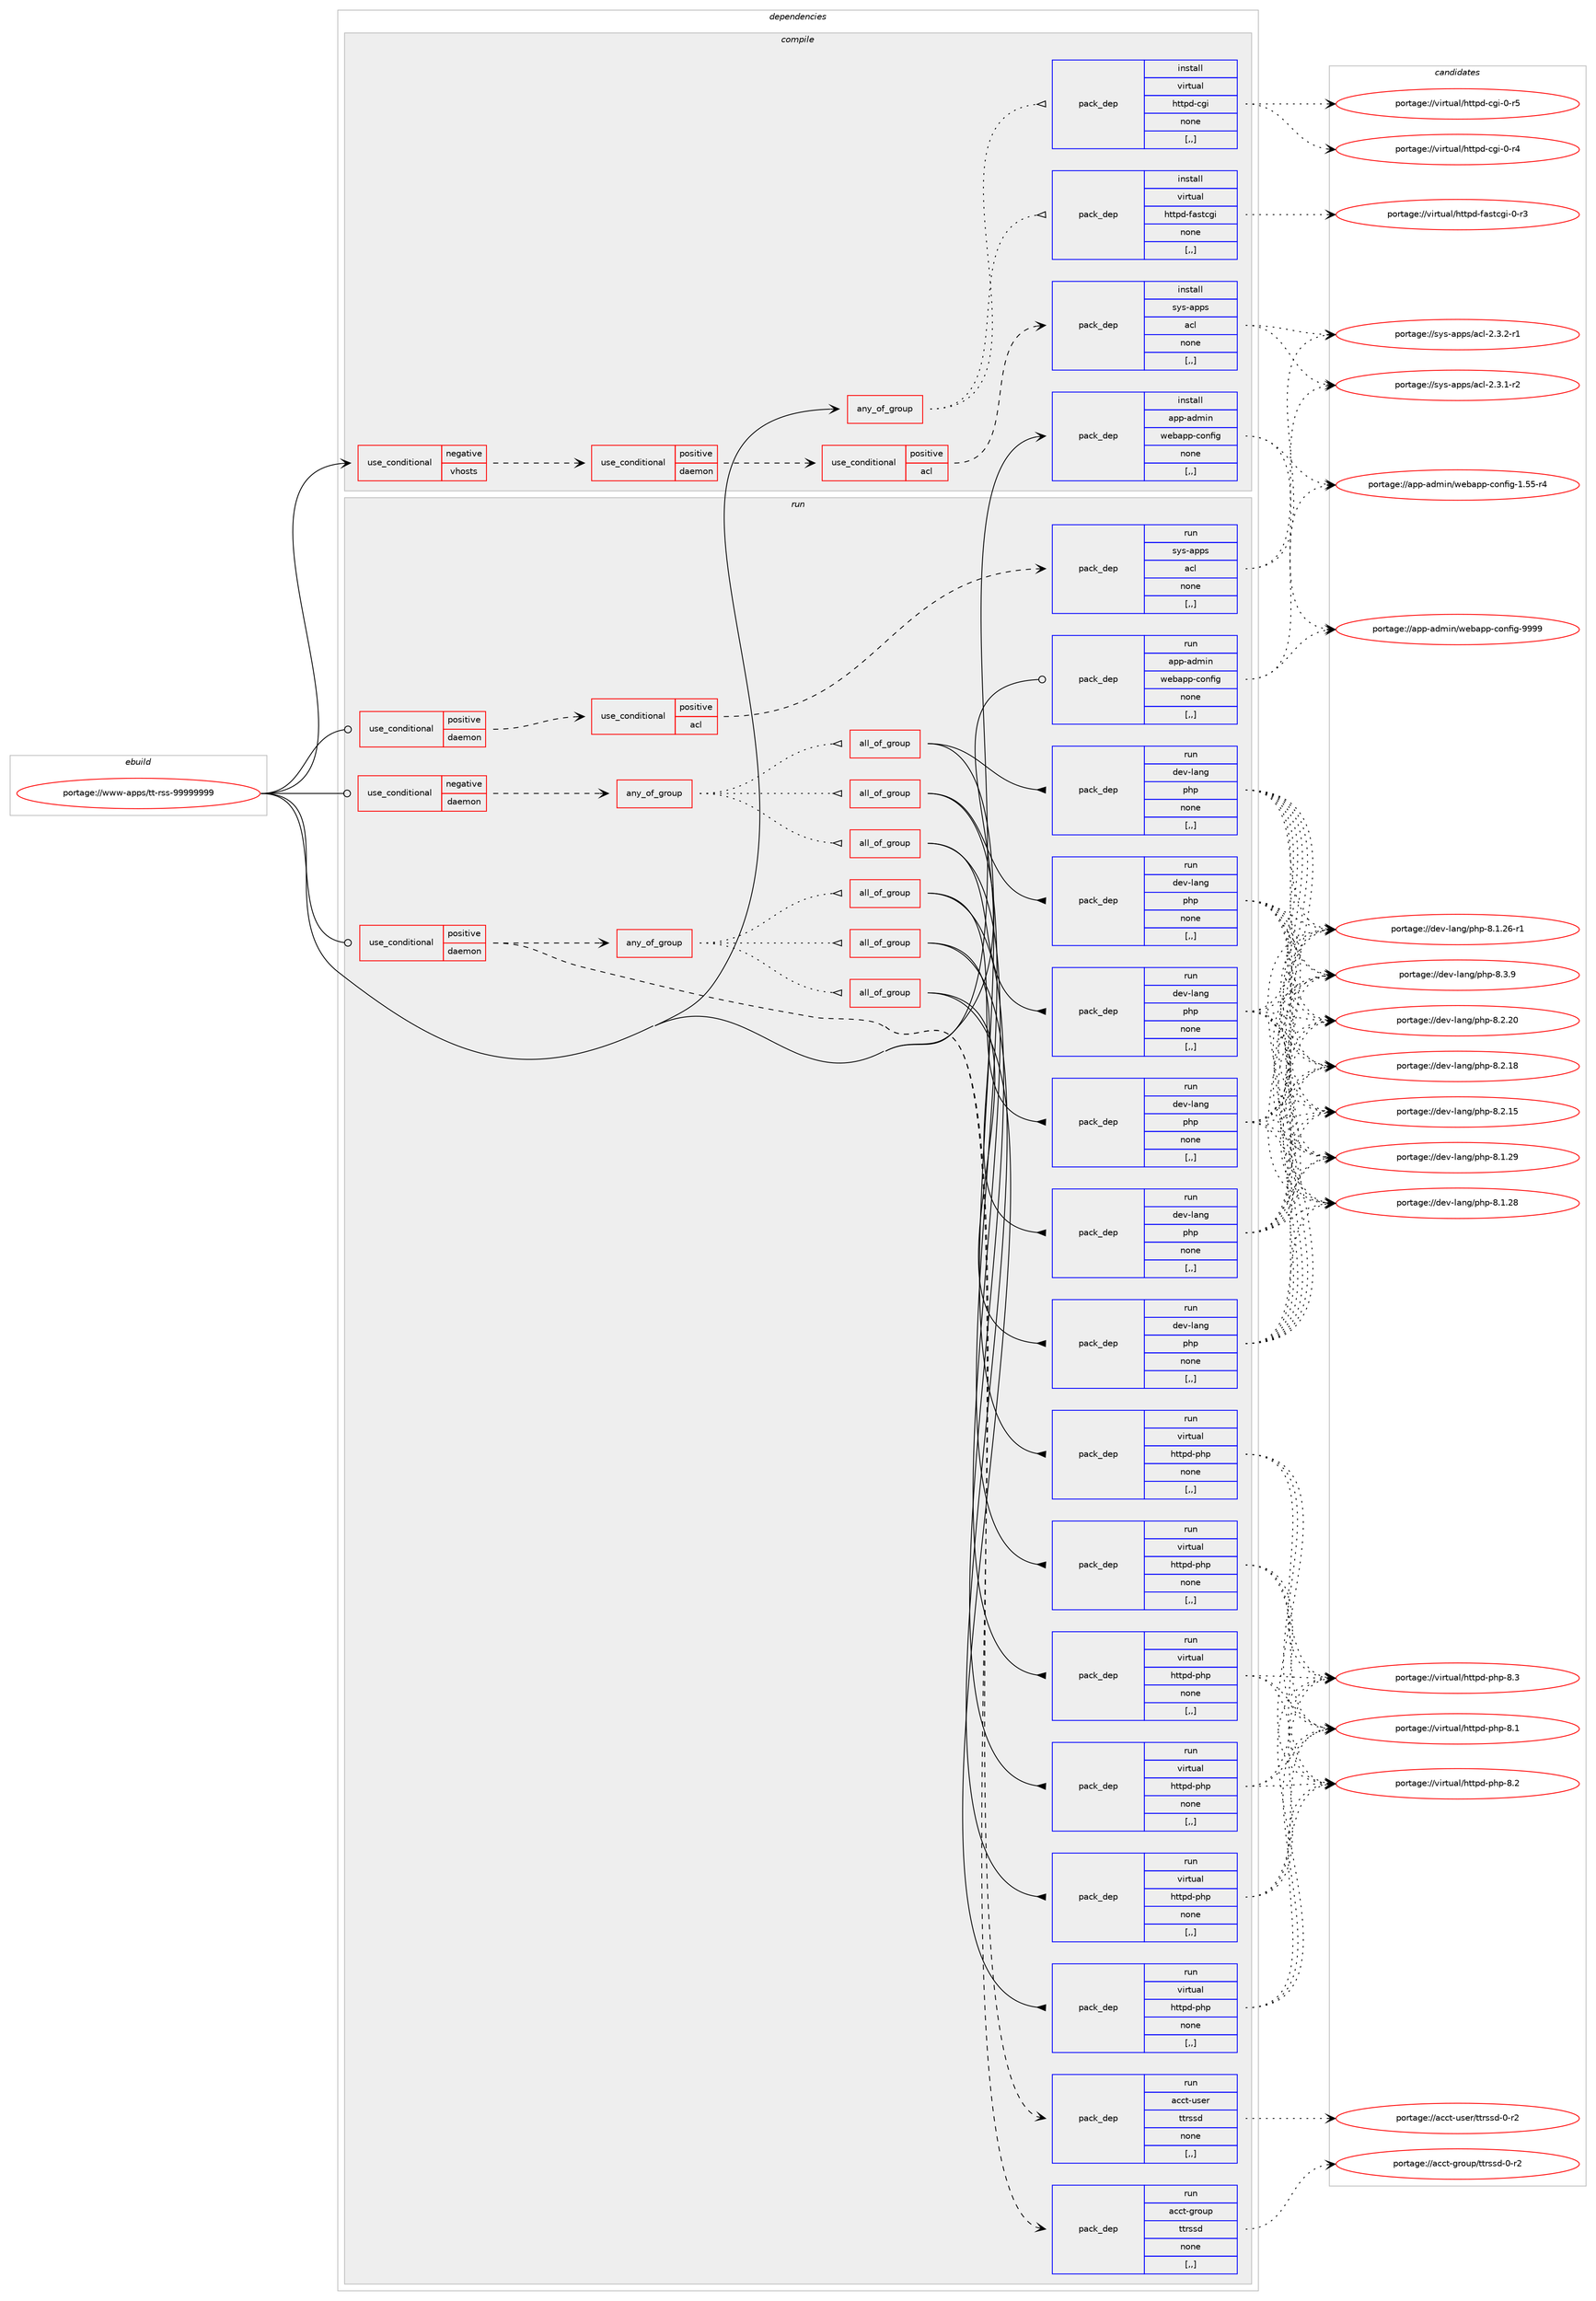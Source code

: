 digraph prolog {

# *************
# Graph options
# *************

newrank=true;
concentrate=true;
compound=true;
graph [rankdir=LR,fontname=Helvetica,fontsize=10,ranksep=1.5];#, ranksep=2.5, nodesep=0.2];
edge  [arrowhead=vee];
node  [fontname=Helvetica,fontsize=10];

# **********
# The ebuild
# **********

subgraph cluster_leftcol {
color=gray;
label=<<i>ebuild</i>>;
id [label="portage://www-apps/tt-rss-99999999", color=red, width=4, href="../www-apps/tt-rss-99999999.svg"];
}

# ****************
# The dependencies
# ****************

subgraph cluster_midcol {
color=gray;
label=<<i>dependencies</i>>;
subgraph cluster_compile {
fillcolor="#eeeeee";
style=filled;
label=<<i>compile</i>>;
subgraph any3084 {
dependency449308 [label=<<TABLE BORDER="0" CELLBORDER="1" CELLSPACING="0" CELLPADDING="4"><TR><TD CELLPADDING="10">any_of_group</TD></TR></TABLE>>, shape=none, color=red];subgraph pack326200 {
dependency449309 [label=<<TABLE BORDER="0" CELLBORDER="1" CELLSPACING="0" CELLPADDING="4" WIDTH="220"><TR><TD ROWSPAN="6" CELLPADDING="30">pack_dep</TD></TR><TR><TD WIDTH="110">install</TD></TR><TR><TD>virtual</TD></TR><TR><TD>httpd-cgi</TD></TR><TR><TD>none</TD></TR><TR><TD>[,,]</TD></TR></TABLE>>, shape=none, color=blue];
}
dependency449308:e -> dependency449309:w [weight=20,style="dotted",arrowhead="oinv"];
subgraph pack326201 {
dependency449310 [label=<<TABLE BORDER="0" CELLBORDER="1" CELLSPACING="0" CELLPADDING="4" WIDTH="220"><TR><TD ROWSPAN="6" CELLPADDING="30">pack_dep</TD></TR><TR><TD WIDTH="110">install</TD></TR><TR><TD>virtual</TD></TR><TR><TD>httpd-fastcgi</TD></TR><TR><TD>none</TD></TR><TR><TD>[,,]</TD></TR></TABLE>>, shape=none, color=blue];
}
dependency449308:e -> dependency449310:w [weight=20,style="dotted",arrowhead="oinv"];
}
id:e -> dependency449308:w [weight=20,style="solid",arrowhead="vee"];
subgraph cond119792 {
dependency449311 [label=<<TABLE BORDER="0" CELLBORDER="1" CELLSPACING="0" CELLPADDING="4"><TR><TD ROWSPAN="3" CELLPADDING="10">use_conditional</TD></TR><TR><TD>negative</TD></TR><TR><TD>vhosts</TD></TR></TABLE>>, shape=none, color=red];
subgraph cond119793 {
dependency449312 [label=<<TABLE BORDER="0" CELLBORDER="1" CELLSPACING="0" CELLPADDING="4"><TR><TD ROWSPAN="3" CELLPADDING="10">use_conditional</TD></TR><TR><TD>positive</TD></TR><TR><TD>daemon</TD></TR></TABLE>>, shape=none, color=red];
subgraph cond119794 {
dependency449313 [label=<<TABLE BORDER="0" CELLBORDER="1" CELLSPACING="0" CELLPADDING="4"><TR><TD ROWSPAN="3" CELLPADDING="10">use_conditional</TD></TR><TR><TD>positive</TD></TR><TR><TD>acl</TD></TR></TABLE>>, shape=none, color=red];
subgraph pack326202 {
dependency449314 [label=<<TABLE BORDER="0" CELLBORDER="1" CELLSPACING="0" CELLPADDING="4" WIDTH="220"><TR><TD ROWSPAN="6" CELLPADDING="30">pack_dep</TD></TR><TR><TD WIDTH="110">install</TD></TR><TR><TD>sys-apps</TD></TR><TR><TD>acl</TD></TR><TR><TD>none</TD></TR><TR><TD>[,,]</TD></TR></TABLE>>, shape=none, color=blue];
}
dependency449313:e -> dependency449314:w [weight=20,style="dashed",arrowhead="vee"];
}
dependency449312:e -> dependency449313:w [weight=20,style="dashed",arrowhead="vee"];
}
dependency449311:e -> dependency449312:w [weight=20,style="dashed",arrowhead="vee"];
}
id:e -> dependency449311:w [weight=20,style="solid",arrowhead="vee"];
subgraph pack326203 {
dependency449315 [label=<<TABLE BORDER="0" CELLBORDER="1" CELLSPACING="0" CELLPADDING="4" WIDTH="220"><TR><TD ROWSPAN="6" CELLPADDING="30">pack_dep</TD></TR><TR><TD WIDTH="110">install</TD></TR><TR><TD>app-admin</TD></TR><TR><TD>webapp-config</TD></TR><TR><TD>none</TD></TR><TR><TD>[,,]</TD></TR></TABLE>>, shape=none, color=blue];
}
id:e -> dependency449315:w [weight=20,style="solid",arrowhead="vee"];
}
subgraph cluster_compileandrun {
fillcolor="#eeeeee";
style=filled;
label=<<i>compile and run</i>>;
}
subgraph cluster_run {
fillcolor="#eeeeee";
style=filled;
label=<<i>run</i>>;
subgraph cond119795 {
dependency449316 [label=<<TABLE BORDER="0" CELLBORDER="1" CELLSPACING="0" CELLPADDING="4"><TR><TD ROWSPAN="3" CELLPADDING="10">use_conditional</TD></TR><TR><TD>negative</TD></TR><TR><TD>daemon</TD></TR></TABLE>>, shape=none, color=red];
subgraph any3085 {
dependency449317 [label=<<TABLE BORDER="0" CELLBORDER="1" CELLSPACING="0" CELLPADDING="4"><TR><TD CELLPADDING="10">any_of_group</TD></TR></TABLE>>, shape=none, color=red];subgraph all235 {
dependency449318 [label=<<TABLE BORDER="0" CELLBORDER="1" CELLSPACING="0" CELLPADDING="4"><TR><TD CELLPADDING="10">all_of_group</TD></TR></TABLE>>, shape=none, color=red];subgraph pack326204 {
dependency449319 [label=<<TABLE BORDER="0" CELLBORDER="1" CELLSPACING="0" CELLPADDING="4" WIDTH="220"><TR><TD ROWSPAN="6" CELLPADDING="30">pack_dep</TD></TR><TR><TD WIDTH="110">run</TD></TR><TR><TD>virtual</TD></TR><TR><TD>httpd-php</TD></TR><TR><TD>none</TD></TR><TR><TD>[,,]</TD></TR></TABLE>>, shape=none, color=blue];
}
dependency449318:e -> dependency449319:w [weight=20,style="solid",arrowhead="inv"];
subgraph pack326205 {
dependency449320 [label=<<TABLE BORDER="0" CELLBORDER="1" CELLSPACING="0" CELLPADDING="4" WIDTH="220"><TR><TD ROWSPAN="6" CELLPADDING="30">pack_dep</TD></TR><TR><TD WIDTH="110">run</TD></TR><TR><TD>dev-lang</TD></TR><TR><TD>php</TD></TR><TR><TD>none</TD></TR><TR><TD>[,,]</TD></TR></TABLE>>, shape=none, color=blue];
}
dependency449318:e -> dependency449320:w [weight=20,style="solid",arrowhead="inv"];
}
dependency449317:e -> dependency449318:w [weight=20,style="dotted",arrowhead="oinv"];
subgraph all236 {
dependency449321 [label=<<TABLE BORDER="0" CELLBORDER="1" CELLSPACING="0" CELLPADDING="4"><TR><TD CELLPADDING="10">all_of_group</TD></TR></TABLE>>, shape=none, color=red];subgraph pack326206 {
dependency449322 [label=<<TABLE BORDER="0" CELLBORDER="1" CELLSPACING="0" CELLPADDING="4" WIDTH="220"><TR><TD ROWSPAN="6" CELLPADDING="30">pack_dep</TD></TR><TR><TD WIDTH="110">run</TD></TR><TR><TD>virtual</TD></TR><TR><TD>httpd-php</TD></TR><TR><TD>none</TD></TR><TR><TD>[,,]</TD></TR></TABLE>>, shape=none, color=blue];
}
dependency449321:e -> dependency449322:w [weight=20,style="solid",arrowhead="inv"];
subgraph pack326207 {
dependency449323 [label=<<TABLE BORDER="0" CELLBORDER="1" CELLSPACING="0" CELLPADDING="4" WIDTH="220"><TR><TD ROWSPAN="6" CELLPADDING="30">pack_dep</TD></TR><TR><TD WIDTH="110">run</TD></TR><TR><TD>dev-lang</TD></TR><TR><TD>php</TD></TR><TR><TD>none</TD></TR><TR><TD>[,,]</TD></TR></TABLE>>, shape=none, color=blue];
}
dependency449321:e -> dependency449323:w [weight=20,style="solid",arrowhead="inv"];
}
dependency449317:e -> dependency449321:w [weight=20,style="dotted",arrowhead="oinv"];
subgraph all237 {
dependency449324 [label=<<TABLE BORDER="0" CELLBORDER="1" CELLSPACING="0" CELLPADDING="4"><TR><TD CELLPADDING="10">all_of_group</TD></TR></TABLE>>, shape=none, color=red];subgraph pack326208 {
dependency449325 [label=<<TABLE BORDER="0" CELLBORDER="1" CELLSPACING="0" CELLPADDING="4" WIDTH="220"><TR><TD ROWSPAN="6" CELLPADDING="30">pack_dep</TD></TR><TR><TD WIDTH="110">run</TD></TR><TR><TD>virtual</TD></TR><TR><TD>httpd-php</TD></TR><TR><TD>none</TD></TR><TR><TD>[,,]</TD></TR></TABLE>>, shape=none, color=blue];
}
dependency449324:e -> dependency449325:w [weight=20,style="solid",arrowhead="inv"];
subgraph pack326209 {
dependency449326 [label=<<TABLE BORDER="0" CELLBORDER="1" CELLSPACING="0" CELLPADDING="4" WIDTH="220"><TR><TD ROWSPAN="6" CELLPADDING="30">pack_dep</TD></TR><TR><TD WIDTH="110">run</TD></TR><TR><TD>dev-lang</TD></TR><TR><TD>php</TD></TR><TR><TD>none</TD></TR><TR><TD>[,,]</TD></TR></TABLE>>, shape=none, color=blue];
}
dependency449324:e -> dependency449326:w [weight=20,style="solid",arrowhead="inv"];
}
dependency449317:e -> dependency449324:w [weight=20,style="dotted",arrowhead="oinv"];
}
dependency449316:e -> dependency449317:w [weight=20,style="dashed",arrowhead="vee"];
}
id:e -> dependency449316:w [weight=20,style="solid",arrowhead="odot"];
subgraph cond119796 {
dependency449327 [label=<<TABLE BORDER="0" CELLBORDER="1" CELLSPACING="0" CELLPADDING="4"><TR><TD ROWSPAN="3" CELLPADDING="10">use_conditional</TD></TR><TR><TD>positive</TD></TR><TR><TD>daemon</TD></TR></TABLE>>, shape=none, color=red];
subgraph cond119797 {
dependency449328 [label=<<TABLE BORDER="0" CELLBORDER="1" CELLSPACING="0" CELLPADDING="4"><TR><TD ROWSPAN="3" CELLPADDING="10">use_conditional</TD></TR><TR><TD>positive</TD></TR><TR><TD>acl</TD></TR></TABLE>>, shape=none, color=red];
subgraph pack326210 {
dependency449329 [label=<<TABLE BORDER="0" CELLBORDER="1" CELLSPACING="0" CELLPADDING="4" WIDTH="220"><TR><TD ROWSPAN="6" CELLPADDING="30">pack_dep</TD></TR><TR><TD WIDTH="110">run</TD></TR><TR><TD>sys-apps</TD></TR><TR><TD>acl</TD></TR><TR><TD>none</TD></TR><TR><TD>[,,]</TD></TR></TABLE>>, shape=none, color=blue];
}
dependency449328:e -> dependency449329:w [weight=20,style="dashed",arrowhead="vee"];
}
dependency449327:e -> dependency449328:w [weight=20,style="dashed",arrowhead="vee"];
}
id:e -> dependency449327:w [weight=20,style="solid",arrowhead="odot"];
subgraph cond119798 {
dependency449330 [label=<<TABLE BORDER="0" CELLBORDER="1" CELLSPACING="0" CELLPADDING="4"><TR><TD ROWSPAN="3" CELLPADDING="10">use_conditional</TD></TR><TR><TD>positive</TD></TR><TR><TD>daemon</TD></TR></TABLE>>, shape=none, color=red];
subgraph pack326211 {
dependency449331 [label=<<TABLE BORDER="0" CELLBORDER="1" CELLSPACING="0" CELLPADDING="4" WIDTH="220"><TR><TD ROWSPAN="6" CELLPADDING="30">pack_dep</TD></TR><TR><TD WIDTH="110">run</TD></TR><TR><TD>acct-user</TD></TR><TR><TD>ttrssd</TD></TR><TR><TD>none</TD></TR><TR><TD>[,,]</TD></TR></TABLE>>, shape=none, color=blue];
}
dependency449330:e -> dependency449331:w [weight=20,style="dashed",arrowhead="vee"];
subgraph pack326212 {
dependency449332 [label=<<TABLE BORDER="0" CELLBORDER="1" CELLSPACING="0" CELLPADDING="4" WIDTH="220"><TR><TD ROWSPAN="6" CELLPADDING="30">pack_dep</TD></TR><TR><TD WIDTH="110">run</TD></TR><TR><TD>acct-group</TD></TR><TR><TD>ttrssd</TD></TR><TR><TD>none</TD></TR><TR><TD>[,,]</TD></TR></TABLE>>, shape=none, color=blue];
}
dependency449330:e -> dependency449332:w [weight=20,style="dashed",arrowhead="vee"];
subgraph any3086 {
dependency449333 [label=<<TABLE BORDER="0" CELLBORDER="1" CELLSPACING="0" CELLPADDING="4"><TR><TD CELLPADDING="10">any_of_group</TD></TR></TABLE>>, shape=none, color=red];subgraph all238 {
dependency449334 [label=<<TABLE BORDER="0" CELLBORDER="1" CELLSPACING="0" CELLPADDING="4"><TR><TD CELLPADDING="10">all_of_group</TD></TR></TABLE>>, shape=none, color=red];subgraph pack326213 {
dependency449335 [label=<<TABLE BORDER="0" CELLBORDER="1" CELLSPACING="0" CELLPADDING="4" WIDTH="220"><TR><TD ROWSPAN="6" CELLPADDING="30">pack_dep</TD></TR><TR><TD WIDTH="110">run</TD></TR><TR><TD>virtual</TD></TR><TR><TD>httpd-php</TD></TR><TR><TD>none</TD></TR><TR><TD>[,,]</TD></TR></TABLE>>, shape=none, color=blue];
}
dependency449334:e -> dependency449335:w [weight=20,style="solid",arrowhead="inv"];
subgraph pack326214 {
dependency449336 [label=<<TABLE BORDER="0" CELLBORDER="1" CELLSPACING="0" CELLPADDING="4" WIDTH="220"><TR><TD ROWSPAN="6" CELLPADDING="30">pack_dep</TD></TR><TR><TD WIDTH="110">run</TD></TR><TR><TD>dev-lang</TD></TR><TR><TD>php</TD></TR><TR><TD>none</TD></TR><TR><TD>[,,]</TD></TR></TABLE>>, shape=none, color=blue];
}
dependency449334:e -> dependency449336:w [weight=20,style="solid",arrowhead="inv"];
}
dependency449333:e -> dependency449334:w [weight=20,style="dotted",arrowhead="oinv"];
subgraph all239 {
dependency449337 [label=<<TABLE BORDER="0" CELLBORDER="1" CELLSPACING="0" CELLPADDING="4"><TR><TD CELLPADDING="10">all_of_group</TD></TR></TABLE>>, shape=none, color=red];subgraph pack326215 {
dependency449338 [label=<<TABLE BORDER="0" CELLBORDER="1" CELLSPACING="0" CELLPADDING="4" WIDTH="220"><TR><TD ROWSPAN="6" CELLPADDING="30">pack_dep</TD></TR><TR><TD WIDTH="110">run</TD></TR><TR><TD>virtual</TD></TR><TR><TD>httpd-php</TD></TR><TR><TD>none</TD></TR><TR><TD>[,,]</TD></TR></TABLE>>, shape=none, color=blue];
}
dependency449337:e -> dependency449338:w [weight=20,style="solid",arrowhead="inv"];
subgraph pack326216 {
dependency449339 [label=<<TABLE BORDER="0" CELLBORDER="1" CELLSPACING="0" CELLPADDING="4" WIDTH="220"><TR><TD ROWSPAN="6" CELLPADDING="30">pack_dep</TD></TR><TR><TD WIDTH="110">run</TD></TR><TR><TD>dev-lang</TD></TR><TR><TD>php</TD></TR><TR><TD>none</TD></TR><TR><TD>[,,]</TD></TR></TABLE>>, shape=none, color=blue];
}
dependency449337:e -> dependency449339:w [weight=20,style="solid",arrowhead="inv"];
}
dependency449333:e -> dependency449337:w [weight=20,style="dotted",arrowhead="oinv"];
subgraph all240 {
dependency449340 [label=<<TABLE BORDER="0" CELLBORDER="1" CELLSPACING="0" CELLPADDING="4"><TR><TD CELLPADDING="10">all_of_group</TD></TR></TABLE>>, shape=none, color=red];subgraph pack326217 {
dependency449341 [label=<<TABLE BORDER="0" CELLBORDER="1" CELLSPACING="0" CELLPADDING="4" WIDTH="220"><TR><TD ROWSPAN="6" CELLPADDING="30">pack_dep</TD></TR><TR><TD WIDTH="110">run</TD></TR><TR><TD>virtual</TD></TR><TR><TD>httpd-php</TD></TR><TR><TD>none</TD></TR><TR><TD>[,,]</TD></TR></TABLE>>, shape=none, color=blue];
}
dependency449340:e -> dependency449341:w [weight=20,style="solid",arrowhead="inv"];
subgraph pack326218 {
dependency449342 [label=<<TABLE BORDER="0" CELLBORDER="1" CELLSPACING="0" CELLPADDING="4" WIDTH="220"><TR><TD ROWSPAN="6" CELLPADDING="30">pack_dep</TD></TR><TR><TD WIDTH="110">run</TD></TR><TR><TD>dev-lang</TD></TR><TR><TD>php</TD></TR><TR><TD>none</TD></TR><TR><TD>[,,]</TD></TR></TABLE>>, shape=none, color=blue];
}
dependency449340:e -> dependency449342:w [weight=20,style="solid",arrowhead="inv"];
}
dependency449333:e -> dependency449340:w [weight=20,style="dotted",arrowhead="oinv"];
}
dependency449330:e -> dependency449333:w [weight=20,style="dashed",arrowhead="vee"];
}
id:e -> dependency449330:w [weight=20,style="solid",arrowhead="odot"];
subgraph pack326219 {
dependency449343 [label=<<TABLE BORDER="0" CELLBORDER="1" CELLSPACING="0" CELLPADDING="4" WIDTH="220"><TR><TD ROWSPAN="6" CELLPADDING="30">pack_dep</TD></TR><TR><TD WIDTH="110">run</TD></TR><TR><TD>app-admin</TD></TR><TR><TD>webapp-config</TD></TR><TR><TD>none</TD></TR><TR><TD>[,,]</TD></TR></TABLE>>, shape=none, color=blue];
}
id:e -> dependency449343:w [weight=20,style="solid",arrowhead="odot"];
}
}

# **************
# The candidates
# **************

subgraph cluster_choices {
rank=same;
color=gray;
label=<<i>candidates</i>>;

subgraph choice326200 {
color=black;
nodesep=1;
choice1181051141161179710847104116116112100459910310545484511453 [label="portage://virtual/httpd-cgi-0-r5", color=red, width=4,href="../virtual/httpd-cgi-0-r5.svg"];
choice1181051141161179710847104116116112100459910310545484511452 [label="portage://virtual/httpd-cgi-0-r4", color=red, width=4,href="../virtual/httpd-cgi-0-r4.svg"];
dependency449309:e -> choice1181051141161179710847104116116112100459910310545484511453:w [style=dotted,weight="100"];
dependency449309:e -> choice1181051141161179710847104116116112100459910310545484511452:w [style=dotted,weight="100"];
}
subgraph choice326201 {
color=black;
nodesep=1;
choice118105114116117971084710411611611210045102971151169910310545484511451 [label="portage://virtual/httpd-fastcgi-0-r3", color=red, width=4,href="../virtual/httpd-fastcgi-0-r3.svg"];
dependency449310:e -> choice118105114116117971084710411611611210045102971151169910310545484511451:w [style=dotted,weight="100"];
}
subgraph choice326202 {
color=black;
nodesep=1;
choice11512111545971121121154797991084550465146504511449 [label="portage://sys-apps/acl-2.3.2-r1", color=red, width=4,href="../sys-apps/acl-2.3.2-r1.svg"];
choice11512111545971121121154797991084550465146494511450 [label="portage://sys-apps/acl-2.3.1-r2", color=red, width=4,href="../sys-apps/acl-2.3.1-r2.svg"];
dependency449314:e -> choice11512111545971121121154797991084550465146504511449:w [style=dotted,weight="100"];
dependency449314:e -> choice11512111545971121121154797991084550465146494511450:w [style=dotted,weight="100"];
}
subgraph choice326203 {
color=black;
nodesep=1;
choice97112112459710010910511047119101989711211245991111101021051034557575757 [label="portage://app-admin/webapp-config-9999", color=red, width=4,href="../app-admin/webapp-config-9999.svg"];
choice971121124597100109105110471191019897112112459911111010210510345494653534511452 [label="portage://app-admin/webapp-config-1.55-r4", color=red, width=4,href="../app-admin/webapp-config-1.55-r4.svg"];
dependency449315:e -> choice97112112459710010910511047119101989711211245991111101021051034557575757:w [style=dotted,weight="100"];
dependency449315:e -> choice971121124597100109105110471191019897112112459911111010210510345494653534511452:w [style=dotted,weight="100"];
}
subgraph choice326204 {
color=black;
nodesep=1;
choice11810511411611797108471041161161121004511210411245564651 [label="portage://virtual/httpd-php-8.3", color=red, width=4,href="../virtual/httpd-php-8.3.svg"];
choice11810511411611797108471041161161121004511210411245564650 [label="portage://virtual/httpd-php-8.2", color=red, width=4,href="../virtual/httpd-php-8.2.svg"];
choice11810511411611797108471041161161121004511210411245564649 [label="portage://virtual/httpd-php-8.1", color=red, width=4,href="../virtual/httpd-php-8.1.svg"];
dependency449319:e -> choice11810511411611797108471041161161121004511210411245564651:w [style=dotted,weight="100"];
dependency449319:e -> choice11810511411611797108471041161161121004511210411245564650:w [style=dotted,weight="100"];
dependency449319:e -> choice11810511411611797108471041161161121004511210411245564649:w [style=dotted,weight="100"];
}
subgraph choice326205 {
color=black;
nodesep=1;
choice100101118451089711010347112104112455646514657 [label="portage://dev-lang/php-8.3.9", color=red, width=4,href="../dev-lang/php-8.3.9.svg"];
choice10010111845108971101034711210411245564650465048 [label="portage://dev-lang/php-8.2.20", color=red, width=4,href="../dev-lang/php-8.2.20.svg"];
choice10010111845108971101034711210411245564650464956 [label="portage://dev-lang/php-8.2.18", color=red, width=4,href="../dev-lang/php-8.2.18.svg"];
choice10010111845108971101034711210411245564650464953 [label="portage://dev-lang/php-8.2.15", color=red, width=4,href="../dev-lang/php-8.2.15.svg"];
choice10010111845108971101034711210411245564649465057 [label="portage://dev-lang/php-8.1.29", color=red, width=4,href="../dev-lang/php-8.1.29.svg"];
choice10010111845108971101034711210411245564649465056 [label="portage://dev-lang/php-8.1.28", color=red, width=4,href="../dev-lang/php-8.1.28.svg"];
choice100101118451089711010347112104112455646494650544511449 [label="portage://dev-lang/php-8.1.26-r1", color=red, width=4,href="../dev-lang/php-8.1.26-r1.svg"];
dependency449320:e -> choice100101118451089711010347112104112455646514657:w [style=dotted,weight="100"];
dependency449320:e -> choice10010111845108971101034711210411245564650465048:w [style=dotted,weight="100"];
dependency449320:e -> choice10010111845108971101034711210411245564650464956:w [style=dotted,weight="100"];
dependency449320:e -> choice10010111845108971101034711210411245564650464953:w [style=dotted,weight="100"];
dependency449320:e -> choice10010111845108971101034711210411245564649465057:w [style=dotted,weight="100"];
dependency449320:e -> choice10010111845108971101034711210411245564649465056:w [style=dotted,weight="100"];
dependency449320:e -> choice100101118451089711010347112104112455646494650544511449:w [style=dotted,weight="100"];
}
subgraph choice326206 {
color=black;
nodesep=1;
choice11810511411611797108471041161161121004511210411245564651 [label="portage://virtual/httpd-php-8.3", color=red, width=4,href="../virtual/httpd-php-8.3.svg"];
choice11810511411611797108471041161161121004511210411245564650 [label="portage://virtual/httpd-php-8.2", color=red, width=4,href="../virtual/httpd-php-8.2.svg"];
choice11810511411611797108471041161161121004511210411245564649 [label="portage://virtual/httpd-php-8.1", color=red, width=4,href="../virtual/httpd-php-8.1.svg"];
dependency449322:e -> choice11810511411611797108471041161161121004511210411245564651:w [style=dotted,weight="100"];
dependency449322:e -> choice11810511411611797108471041161161121004511210411245564650:w [style=dotted,weight="100"];
dependency449322:e -> choice11810511411611797108471041161161121004511210411245564649:w [style=dotted,weight="100"];
}
subgraph choice326207 {
color=black;
nodesep=1;
choice100101118451089711010347112104112455646514657 [label="portage://dev-lang/php-8.3.9", color=red, width=4,href="../dev-lang/php-8.3.9.svg"];
choice10010111845108971101034711210411245564650465048 [label="portage://dev-lang/php-8.2.20", color=red, width=4,href="../dev-lang/php-8.2.20.svg"];
choice10010111845108971101034711210411245564650464956 [label="portage://dev-lang/php-8.2.18", color=red, width=4,href="../dev-lang/php-8.2.18.svg"];
choice10010111845108971101034711210411245564650464953 [label="portage://dev-lang/php-8.2.15", color=red, width=4,href="../dev-lang/php-8.2.15.svg"];
choice10010111845108971101034711210411245564649465057 [label="portage://dev-lang/php-8.1.29", color=red, width=4,href="../dev-lang/php-8.1.29.svg"];
choice10010111845108971101034711210411245564649465056 [label="portage://dev-lang/php-8.1.28", color=red, width=4,href="../dev-lang/php-8.1.28.svg"];
choice100101118451089711010347112104112455646494650544511449 [label="portage://dev-lang/php-8.1.26-r1", color=red, width=4,href="../dev-lang/php-8.1.26-r1.svg"];
dependency449323:e -> choice100101118451089711010347112104112455646514657:w [style=dotted,weight="100"];
dependency449323:e -> choice10010111845108971101034711210411245564650465048:w [style=dotted,weight="100"];
dependency449323:e -> choice10010111845108971101034711210411245564650464956:w [style=dotted,weight="100"];
dependency449323:e -> choice10010111845108971101034711210411245564650464953:w [style=dotted,weight="100"];
dependency449323:e -> choice10010111845108971101034711210411245564649465057:w [style=dotted,weight="100"];
dependency449323:e -> choice10010111845108971101034711210411245564649465056:w [style=dotted,weight="100"];
dependency449323:e -> choice100101118451089711010347112104112455646494650544511449:w [style=dotted,weight="100"];
}
subgraph choice326208 {
color=black;
nodesep=1;
choice11810511411611797108471041161161121004511210411245564651 [label="portage://virtual/httpd-php-8.3", color=red, width=4,href="../virtual/httpd-php-8.3.svg"];
choice11810511411611797108471041161161121004511210411245564650 [label="portage://virtual/httpd-php-8.2", color=red, width=4,href="../virtual/httpd-php-8.2.svg"];
choice11810511411611797108471041161161121004511210411245564649 [label="portage://virtual/httpd-php-8.1", color=red, width=4,href="../virtual/httpd-php-8.1.svg"];
dependency449325:e -> choice11810511411611797108471041161161121004511210411245564651:w [style=dotted,weight="100"];
dependency449325:e -> choice11810511411611797108471041161161121004511210411245564650:w [style=dotted,weight="100"];
dependency449325:e -> choice11810511411611797108471041161161121004511210411245564649:w [style=dotted,weight="100"];
}
subgraph choice326209 {
color=black;
nodesep=1;
choice100101118451089711010347112104112455646514657 [label="portage://dev-lang/php-8.3.9", color=red, width=4,href="../dev-lang/php-8.3.9.svg"];
choice10010111845108971101034711210411245564650465048 [label="portage://dev-lang/php-8.2.20", color=red, width=4,href="../dev-lang/php-8.2.20.svg"];
choice10010111845108971101034711210411245564650464956 [label="portage://dev-lang/php-8.2.18", color=red, width=4,href="../dev-lang/php-8.2.18.svg"];
choice10010111845108971101034711210411245564650464953 [label="portage://dev-lang/php-8.2.15", color=red, width=4,href="../dev-lang/php-8.2.15.svg"];
choice10010111845108971101034711210411245564649465057 [label="portage://dev-lang/php-8.1.29", color=red, width=4,href="../dev-lang/php-8.1.29.svg"];
choice10010111845108971101034711210411245564649465056 [label="portage://dev-lang/php-8.1.28", color=red, width=4,href="../dev-lang/php-8.1.28.svg"];
choice100101118451089711010347112104112455646494650544511449 [label="portage://dev-lang/php-8.1.26-r1", color=red, width=4,href="../dev-lang/php-8.1.26-r1.svg"];
dependency449326:e -> choice100101118451089711010347112104112455646514657:w [style=dotted,weight="100"];
dependency449326:e -> choice10010111845108971101034711210411245564650465048:w [style=dotted,weight="100"];
dependency449326:e -> choice10010111845108971101034711210411245564650464956:w [style=dotted,weight="100"];
dependency449326:e -> choice10010111845108971101034711210411245564650464953:w [style=dotted,weight="100"];
dependency449326:e -> choice10010111845108971101034711210411245564649465057:w [style=dotted,weight="100"];
dependency449326:e -> choice10010111845108971101034711210411245564649465056:w [style=dotted,weight="100"];
dependency449326:e -> choice100101118451089711010347112104112455646494650544511449:w [style=dotted,weight="100"];
}
subgraph choice326210 {
color=black;
nodesep=1;
choice11512111545971121121154797991084550465146504511449 [label="portage://sys-apps/acl-2.3.2-r1", color=red, width=4,href="../sys-apps/acl-2.3.2-r1.svg"];
choice11512111545971121121154797991084550465146494511450 [label="portage://sys-apps/acl-2.3.1-r2", color=red, width=4,href="../sys-apps/acl-2.3.1-r2.svg"];
dependency449329:e -> choice11512111545971121121154797991084550465146504511449:w [style=dotted,weight="100"];
dependency449329:e -> choice11512111545971121121154797991084550465146494511450:w [style=dotted,weight="100"];
}
subgraph choice326211 {
color=black;
nodesep=1;
choice979999116451171151011144711611611411511510045484511450 [label="portage://acct-user/ttrssd-0-r2", color=red, width=4,href="../acct-user/ttrssd-0-r2.svg"];
dependency449331:e -> choice979999116451171151011144711611611411511510045484511450:w [style=dotted,weight="100"];
}
subgraph choice326212 {
color=black;
nodesep=1;
choice979999116451031141111171124711611611411511510045484511450 [label="portage://acct-group/ttrssd-0-r2", color=red, width=4,href="../acct-group/ttrssd-0-r2.svg"];
dependency449332:e -> choice979999116451031141111171124711611611411511510045484511450:w [style=dotted,weight="100"];
}
subgraph choice326213 {
color=black;
nodesep=1;
choice11810511411611797108471041161161121004511210411245564651 [label="portage://virtual/httpd-php-8.3", color=red, width=4,href="../virtual/httpd-php-8.3.svg"];
choice11810511411611797108471041161161121004511210411245564650 [label="portage://virtual/httpd-php-8.2", color=red, width=4,href="../virtual/httpd-php-8.2.svg"];
choice11810511411611797108471041161161121004511210411245564649 [label="portage://virtual/httpd-php-8.1", color=red, width=4,href="../virtual/httpd-php-8.1.svg"];
dependency449335:e -> choice11810511411611797108471041161161121004511210411245564651:w [style=dotted,weight="100"];
dependency449335:e -> choice11810511411611797108471041161161121004511210411245564650:w [style=dotted,weight="100"];
dependency449335:e -> choice11810511411611797108471041161161121004511210411245564649:w [style=dotted,weight="100"];
}
subgraph choice326214 {
color=black;
nodesep=1;
choice100101118451089711010347112104112455646514657 [label="portage://dev-lang/php-8.3.9", color=red, width=4,href="../dev-lang/php-8.3.9.svg"];
choice10010111845108971101034711210411245564650465048 [label="portage://dev-lang/php-8.2.20", color=red, width=4,href="../dev-lang/php-8.2.20.svg"];
choice10010111845108971101034711210411245564650464956 [label="portage://dev-lang/php-8.2.18", color=red, width=4,href="../dev-lang/php-8.2.18.svg"];
choice10010111845108971101034711210411245564650464953 [label="portage://dev-lang/php-8.2.15", color=red, width=4,href="../dev-lang/php-8.2.15.svg"];
choice10010111845108971101034711210411245564649465057 [label="portage://dev-lang/php-8.1.29", color=red, width=4,href="../dev-lang/php-8.1.29.svg"];
choice10010111845108971101034711210411245564649465056 [label="portage://dev-lang/php-8.1.28", color=red, width=4,href="../dev-lang/php-8.1.28.svg"];
choice100101118451089711010347112104112455646494650544511449 [label="portage://dev-lang/php-8.1.26-r1", color=red, width=4,href="../dev-lang/php-8.1.26-r1.svg"];
dependency449336:e -> choice100101118451089711010347112104112455646514657:w [style=dotted,weight="100"];
dependency449336:e -> choice10010111845108971101034711210411245564650465048:w [style=dotted,weight="100"];
dependency449336:e -> choice10010111845108971101034711210411245564650464956:w [style=dotted,weight="100"];
dependency449336:e -> choice10010111845108971101034711210411245564650464953:w [style=dotted,weight="100"];
dependency449336:e -> choice10010111845108971101034711210411245564649465057:w [style=dotted,weight="100"];
dependency449336:e -> choice10010111845108971101034711210411245564649465056:w [style=dotted,weight="100"];
dependency449336:e -> choice100101118451089711010347112104112455646494650544511449:w [style=dotted,weight="100"];
}
subgraph choice326215 {
color=black;
nodesep=1;
choice11810511411611797108471041161161121004511210411245564651 [label="portage://virtual/httpd-php-8.3", color=red, width=4,href="../virtual/httpd-php-8.3.svg"];
choice11810511411611797108471041161161121004511210411245564650 [label="portage://virtual/httpd-php-8.2", color=red, width=4,href="../virtual/httpd-php-8.2.svg"];
choice11810511411611797108471041161161121004511210411245564649 [label="portage://virtual/httpd-php-8.1", color=red, width=4,href="../virtual/httpd-php-8.1.svg"];
dependency449338:e -> choice11810511411611797108471041161161121004511210411245564651:w [style=dotted,weight="100"];
dependency449338:e -> choice11810511411611797108471041161161121004511210411245564650:w [style=dotted,weight="100"];
dependency449338:e -> choice11810511411611797108471041161161121004511210411245564649:w [style=dotted,weight="100"];
}
subgraph choice326216 {
color=black;
nodesep=1;
choice100101118451089711010347112104112455646514657 [label="portage://dev-lang/php-8.3.9", color=red, width=4,href="../dev-lang/php-8.3.9.svg"];
choice10010111845108971101034711210411245564650465048 [label="portage://dev-lang/php-8.2.20", color=red, width=4,href="../dev-lang/php-8.2.20.svg"];
choice10010111845108971101034711210411245564650464956 [label="portage://dev-lang/php-8.2.18", color=red, width=4,href="../dev-lang/php-8.2.18.svg"];
choice10010111845108971101034711210411245564650464953 [label="portage://dev-lang/php-8.2.15", color=red, width=4,href="../dev-lang/php-8.2.15.svg"];
choice10010111845108971101034711210411245564649465057 [label="portage://dev-lang/php-8.1.29", color=red, width=4,href="../dev-lang/php-8.1.29.svg"];
choice10010111845108971101034711210411245564649465056 [label="portage://dev-lang/php-8.1.28", color=red, width=4,href="../dev-lang/php-8.1.28.svg"];
choice100101118451089711010347112104112455646494650544511449 [label="portage://dev-lang/php-8.1.26-r1", color=red, width=4,href="../dev-lang/php-8.1.26-r1.svg"];
dependency449339:e -> choice100101118451089711010347112104112455646514657:w [style=dotted,weight="100"];
dependency449339:e -> choice10010111845108971101034711210411245564650465048:w [style=dotted,weight="100"];
dependency449339:e -> choice10010111845108971101034711210411245564650464956:w [style=dotted,weight="100"];
dependency449339:e -> choice10010111845108971101034711210411245564650464953:w [style=dotted,weight="100"];
dependency449339:e -> choice10010111845108971101034711210411245564649465057:w [style=dotted,weight="100"];
dependency449339:e -> choice10010111845108971101034711210411245564649465056:w [style=dotted,weight="100"];
dependency449339:e -> choice100101118451089711010347112104112455646494650544511449:w [style=dotted,weight="100"];
}
subgraph choice326217 {
color=black;
nodesep=1;
choice11810511411611797108471041161161121004511210411245564651 [label="portage://virtual/httpd-php-8.3", color=red, width=4,href="../virtual/httpd-php-8.3.svg"];
choice11810511411611797108471041161161121004511210411245564650 [label="portage://virtual/httpd-php-8.2", color=red, width=4,href="../virtual/httpd-php-8.2.svg"];
choice11810511411611797108471041161161121004511210411245564649 [label="portage://virtual/httpd-php-8.1", color=red, width=4,href="../virtual/httpd-php-8.1.svg"];
dependency449341:e -> choice11810511411611797108471041161161121004511210411245564651:w [style=dotted,weight="100"];
dependency449341:e -> choice11810511411611797108471041161161121004511210411245564650:w [style=dotted,weight="100"];
dependency449341:e -> choice11810511411611797108471041161161121004511210411245564649:w [style=dotted,weight="100"];
}
subgraph choice326218 {
color=black;
nodesep=1;
choice100101118451089711010347112104112455646514657 [label="portage://dev-lang/php-8.3.9", color=red, width=4,href="../dev-lang/php-8.3.9.svg"];
choice10010111845108971101034711210411245564650465048 [label="portage://dev-lang/php-8.2.20", color=red, width=4,href="../dev-lang/php-8.2.20.svg"];
choice10010111845108971101034711210411245564650464956 [label="portage://dev-lang/php-8.2.18", color=red, width=4,href="../dev-lang/php-8.2.18.svg"];
choice10010111845108971101034711210411245564650464953 [label="portage://dev-lang/php-8.2.15", color=red, width=4,href="../dev-lang/php-8.2.15.svg"];
choice10010111845108971101034711210411245564649465057 [label="portage://dev-lang/php-8.1.29", color=red, width=4,href="../dev-lang/php-8.1.29.svg"];
choice10010111845108971101034711210411245564649465056 [label="portage://dev-lang/php-8.1.28", color=red, width=4,href="../dev-lang/php-8.1.28.svg"];
choice100101118451089711010347112104112455646494650544511449 [label="portage://dev-lang/php-8.1.26-r1", color=red, width=4,href="../dev-lang/php-8.1.26-r1.svg"];
dependency449342:e -> choice100101118451089711010347112104112455646514657:w [style=dotted,weight="100"];
dependency449342:e -> choice10010111845108971101034711210411245564650465048:w [style=dotted,weight="100"];
dependency449342:e -> choice10010111845108971101034711210411245564650464956:w [style=dotted,weight="100"];
dependency449342:e -> choice10010111845108971101034711210411245564650464953:w [style=dotted,weight="100"];
dependency449342:e -> choice10010111845108971101034711210411245564649465057:w [style=dotted,weight="100"];
dependency449342:e -> choice10010111845108971101034711210411245564649465056:w [style=dotted,weight="100"];
dependency449342:e -> choice100101118451089711010347112104112455646494650544511449:w [style=dotted,weight="100"];
}
subgraph choice326219 {
color=black;
nodesep=1;
choice97112112459710010910511047119101989711211245991111101021051034557575757 [label="portage://app-admin/webapp-config-9999", color=red, width=4,href="../app-admin/webapp-config-9999.svg"];
choice971121124597100109105110471191019897112112459911111010210510345494653534511452 [label="portage://app-admin/webapp-config-1.55-r4", color=red, width=4,href="../app-admin/webapp-config-1.55-r4.svg"];
dependency449343:e -> choice97112112459710010910511047119101989711211245991111101021051034557575757:w [style=dotted,weight="100"];
dependency449343:e -> choice971121124597100109105110471191019897112112459911111010210510345494653534511452:w [style=dotted,weight="100"];
}
}

}
